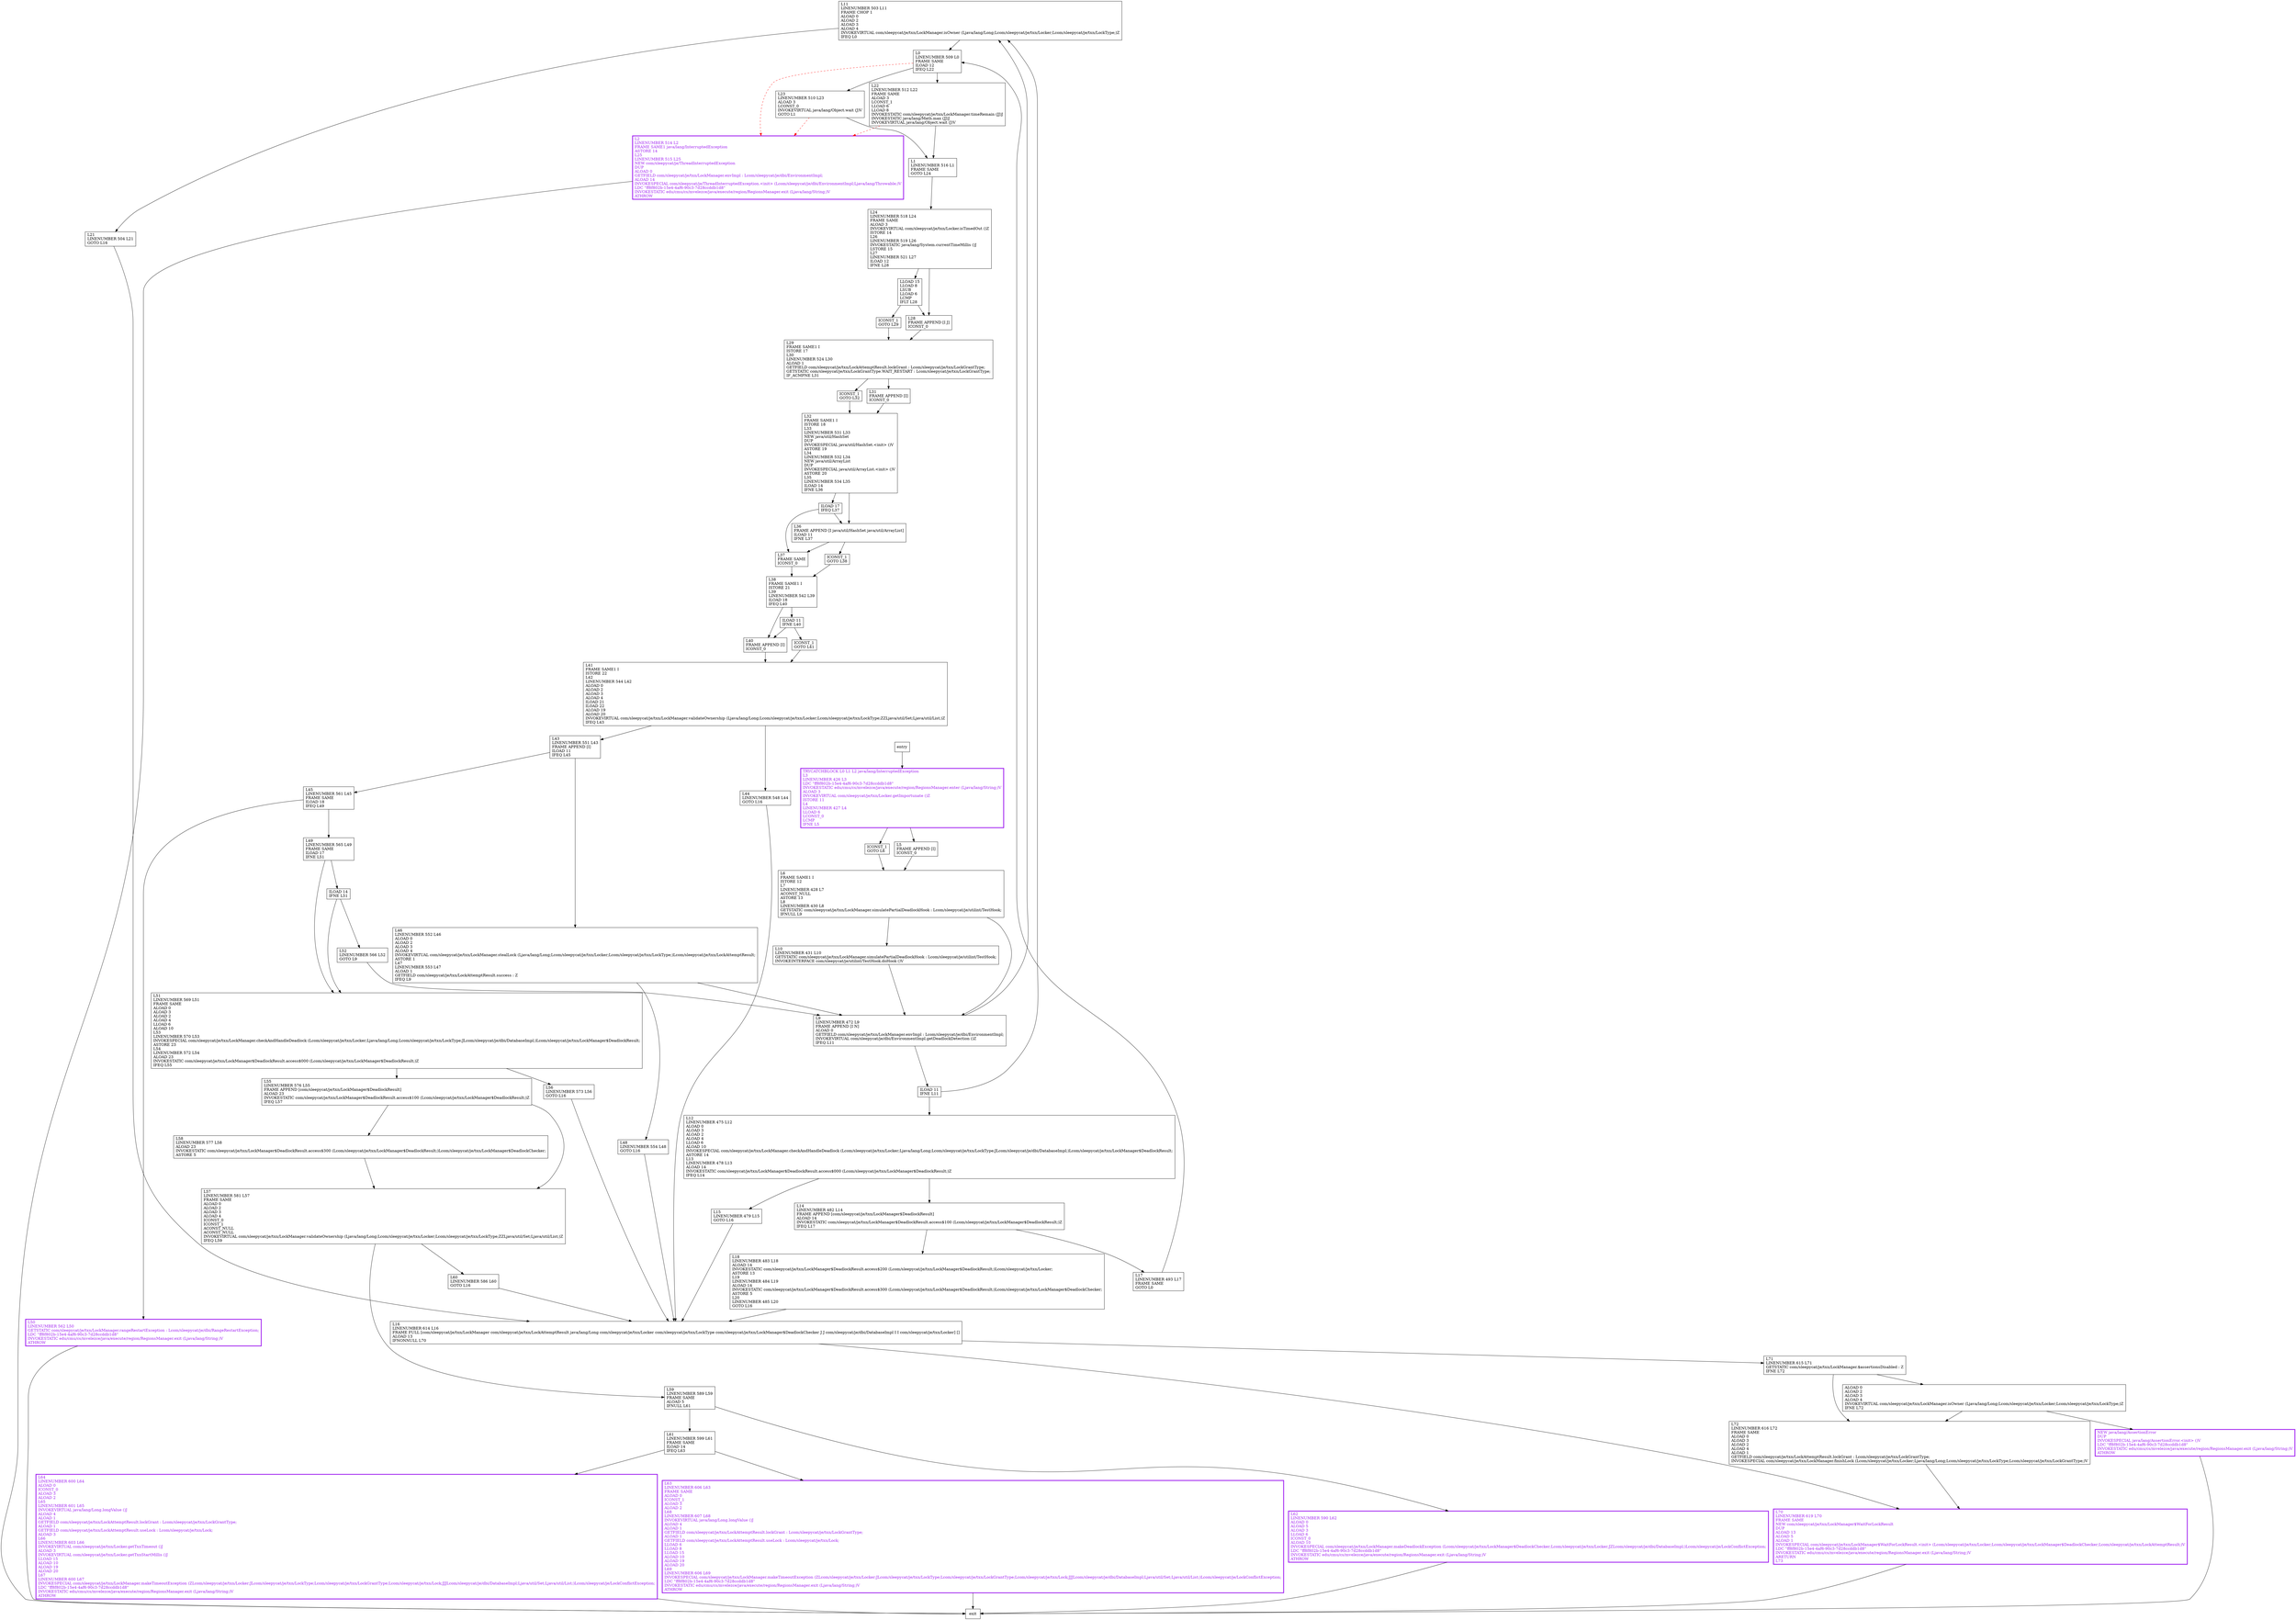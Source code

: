 digraph waitForLock {
node [shape=record];
2036677496 [label="L11\lLINENUMBER 503 L11\lFRAME CHOP 1\lALOAD 0\lALOAD 2\lALOAD 3\lALOAD 4\lINVOKEVIRTUAL com/sleepycat/je/txn/LockManager.isOwner (Ljava/lang/Long;Lcom/sleepycat/je/txn/Locker;Lcom/sleepycat/je/txn/LockType;)Z\lIFEQ L0\l"];
931551444 [label="L10\lLINENUMBER 431 L10\lGETSTATIC com/sleepycat/je/txn/LockManager.simulatePartialDeadlockHook : Lcom/sleepycat/je/utilint/TestHook;\lINVOKEINTERFACE com/sleepycat/je/utilint/TestHook.doHook ()V\l"];
752961528 [label="L37\lFRAME SAME\lICONST_0\l"];
1508707860 [label="ICONST_1\lGOTO L32\l"];
25504187 [label="ILOAD 11\lIFNE L40\l"];
1226391601 [label="L44\lLINENUMBER 548 L44\lGOTO L16\l"];
752653449 [label="L2\lLINENUMBER 514 L2\lFRAME SAME1 java/lang/InterruptedException\lASTORE 14\lL25\lLINENUMBER 515 L25\lNEW com/sleepycat/je/ThreadInterruptedException\lDUP\lALOAD 0\lGETFIELD com/sleepycat/je/txn/LockManager.envImpl : Lcom/sleepycat/je/dbi/EnvironmentImpl;\lALOAD 14\lINVOKESPECIAL com/sleepycat/je/ThreadInterruptedException.\<init\> (Lcom/sleepycat/je/dbi/EnvironmentImpl;Ljava/lang/Throwable;)V\lLDC \"ff8f802b-15e4-4af6-90c3-7d28ccddb1d8\"\lINVOKESTATIC edu/cmu/cs/mvelezce/java/execute/region/RegionsManager.exit (Ljava/lang/String;)V\lATHROW\l"];
2142696311 [label="L6\lFRAME SAME1 I\lISTORE 12\lL7\lLINENUMBER 428 L7\lACONST_NULL\lASTORE 13\lL8\lLINENUMBER 430 L8\lGETSTATIC com/sleepycat/je/txn/LockManager.simulatePartialDeadlockHook : Lcom/sleepycat/je/utilint/TestHook;\lIFNULL L9\l"];
1903497226 [label="L21\lLINENUMBER 504 L21\lGOTO L16\l"];
403486260 [label="L32\lFRAME SAME1 I\lISTORE 18\lL33\lLINENUMBER 531 L33\lNEW java/util/HashSet\lDUP\lINVOKESPECIAL java/util/HashSet.\<init\> ()V\lASTORE 19\lL34\lLINENUMBER 532 L34\lNEW java/util/ArrayList\lDUP\lINVOKESPECIAL java/util/ArrayList.\<init\> ()V\lASTORE 20\lL35\lLINENUMBER 534 L35\lILOAD 14\lIFNE L36\l"];
1180770491 [label="L56\lLINENUMBER 573 L56\lGOTO L16\l"];
1841749330 [label="L49\lLINENUMBER 565 L49\lFRAME SAME\lILOAD 17\lIFNE L51\l"];
861356951 [label="L57\lLINENUMBER 581 L57\lFRAME SAME\lALOAD 0\lALOAD 2\lALOAD 3\lALOAD 4\lICONST_0\lICONST_1\lACONST_NULL\lACONST_NULL\lINVOKEVIRTUAL com/sleepycat/je/txn/LockManager.validateOwnership (Ljava/lang/Long;Lcom/sleepycat/je/txn/Locker;Lcom/sleepycat/je/txn/LockType;ZZLjava/util/Set;Ljava/util/List;)Z\lIFEQ L59\l"];
670920948 [label="L40\lFRAME APPEND [I]\lICONST_0\l"];
1055422833 [label="L45\lLINENUMBER 561 L45\lFRAME SAME\lILOAD 18\lIFEQ L49\l"];
1200832688 [label="L29\lFRAME SAME1 I\lISTORE 17\lL30\lLINENUMBER 524 L30\lALOAD 1\lGETFIELD com/sleepycat/je/txn/LockAttemptResult.lockGrant : Lcom/sleepycat/je/txn/LockGrantType;\lGETSTATIC com/sleepycat/je/txn/LockGrantType.WAIT_RESTART : Lcom/sleepycat/je/txn/LockGrantType;\lIF_ACMPNE L31\l"];
2043168388 [label="ICONST_1\lGOTO L41\l"];
1361180998 [label="ICONST_1\lGOTO L38\l"];
927487234 [label="L1\lLINENUMBER 516 L1\lFRAME SAME\lGOTO L24\l"];
66991436 [label="L70\lLINENUMBER 619 L70\lFRAME SAME\lNEW com/sleepycat/je/txn/LockManager$WaitForLockResult\lDUP\lALOAD 13\lALOAD 5\lALOAD 1\lINVOKESPECIAL com/sleepycat/je/txn/LockManager$WaitForLockResult.\<init\> (Lcom/sleepycat/je/txn/Locker;Lcom/sleepycat/je/txn/LockManager$DeadlockChecker;Lcom/sleepycat/je/txn/LockAttemptResult;)V\lLDC \"ff8f802b-15e4-4af6-90c3-7d28ccddb1d8\"\lINVOKESTATIC edu/cmu/cs/mvelezce/java/execute/region/RegionsManager.exit (Ljava/lang/String;)V\lARETURN\lL73\l"];
170088308 [label="L5\lFRAME APPEND [I]\lICONST_0\l"];
1296929778 [label="ILOAD 14\lIFNE L51\l"];
372964164 [label="L52\lLINENUMBER 566 L52\lGOTO L9\l"];
1040185254 [label="L71\lLINENUMBER 615 L71\lGETSTATIC com/sleepycat/je/txn/LockManager.$assertionsDisabled : Z\lIFNE L72\l"];
1244566079 [label="L61\lLINENUMBER 599 L61\lFRAME SAME\lILOAD 14\lIFEQ L63\l"];
2143841995 [label="L16\lLINENUMBER 614 L16\lFRAME FULL [com/sleepycat/je/txn/LockManager com/sleepycat/je/txn/LockAttemptResult java/lang/Long com/sleepycat/je/txn/Locker com/sleepycat/je/txn/LockType com/sleepycat/je/txn/LockManager$DeadlockChecker J J com/sleepycat/je/dbi/DatabaseImpl I I com/sleepycat/je/txn/Locker] []\lALOAD 13\lIFNONNULL L70\l"];
2082511992 [label="L12\lLINENUMBER 475 L12\lALOAD 0\lALOAD 3\lALOAD 2\lALOAD 4\lLLOAD 6\lALOAD 10\lINVOKESPECIAL com/sleepycat/je/txn/LockManager.checkAndHandleDeadlock (Lcom/sleepycat/je/txn/Locker;Ljava/lang/Long;Lcom/sleepycat/je/txn/LockType;JLcom/sleepycat/je/dbi/DatabaseImpl;)Lcom/sleepycat/je/txn/LockManager$DeadlockResult;\lASTORE 14\lL13\lLINENUMBER 478 L13\lALOAD 14\lINVOKESTATIC com/sleepycat/je/txn/LockManager$DeadlockResult.access$000 (Lcom/sleepycat/je/txn/LockManager$DeadlockResult;)Z\lIFEQ L14\l"];
40482931 [label="L60\lLINENUMBER 586 L60\lGOTO L16\l"];
799424188 [label="L14\lLINENUMBER 482 L14\lFRAME APPEND [com/sleepycat/je/txn/LockManager$DeadlockResult]\lALOAD 14\lINVOKESTATIC com/sleepycat/je/txn/LockManager$DeadlockResult.access$100 (Lcom/sleepycat/je/txn/LockManager$DeadlockResult;)Z\lIFEQ L17\l"];
2073871397 [label="ALOAD 0\lALOAD 2\lALOAD 3\lALOAD 4\lINVOKEVIRTUAL com/sleepycat/je/txn/LockManager.isOwner (Ljava/lang/Long;Lcom/sleepycat/je/txn/Locker;Lcom/sleepycat/je/txn/LockType;)Z\lIFNE L72\l"];
1643738436 [label="L41\lFRAME SAME1 I\lISTORE 22\lL42\lLINENUMBER 544 L42\lALOAD 0\lALOAD 2\lALOAD 3\lALOAD 4\lILOAD 21\lILOAD 22\lALOAD 19\lALOAD 20\lINVOKEVIRTUAL com/sleepycat/je/txn/LockManager.validateOwnership (Ljava/lang/Long;Lcom/sleepycat/je/txn/Locker;Lcom/sleepycat/je/txn/LockType;ZZLjava/util/Set;Ljava/util/List;)Z\lIFEQ L43\l"];
2096941502 [label="L59\lLINENUMBER 589 L59\lFRAME SAME\lALOAD 5\lIFNULL L61\l"];
394967750 [label="L48\lLINENUMBER 554 L48\lGOTO L16\l"];
278397546 [label="L50\lLINENUMBER 562 L50\lGETSTATIC com/sleepycat/je/txn/LockManager.rangeRestartException : Lcom/sleepycat/je/dbi/RangeRestartException;\lLDC \"ff8f802b-15e4-4af6-90c3-7d28ccddb1d8\"\lINVOKESTATIC edu/cmu/cs/mvelezce/java/execute/region/RegionsManager.exit (Ljava/lang/String;)V\lATHROW\l"];
483298730 [label="L15\lLINENUMBER 479 L15\lGOTO L16\l"];
830495604 [label="ILOAD 11\lIFNE L11\l"];
1823610697 [label="TRYCATCHBLOCK L0 L1 L2 java/lang/InterruptedException\lL3\lLINENUMBER 426 L3\lLDC \"ff8f802b-15e4-4af6-90c3-7d28ccddb1d8\"\lINVOKESTATIC edu/cmu/cs/mvelezce/java/execute/region/RegionsManager.enter (Ljava/lang/String;)V\lALOAD 3\lINVOKEVIRTUAL com/sleepycat/je/txn/Locker.getImportunate ()Z\lISTORE 11\lL4\lLINENUMBER 427 L4\lLLOAD 6\lLCONST_0\lLCMP\lIFNE L5\l"];
1449635229 [label="LLOAD 15\lLLOAD 8\lLSUB\lLLOAD 6\lLCMP\lIFLT L28\l"];
336689341 [label="L46\lLINENUMBER 552 L46\lALOAD 0\lALOAD 2\lALOAD 3\lALOAD 4\lINVOKEVIRTUAL com/sleepycat/je/txn/LockManager.stealLock (Ljava/lang/Long;Lcom/sleepycat/je/txn/Locker;Lcom/sleepycat/je/txn/LockType;)Lcom/sleepycat/je/txn/LockAttemptResult;\lASTORE 1\lL47\lLINENUMBER 553 L47\lALOAD 1\lGETFIELD com/sleepycat/je/txn/LockAttemptResult.success : Z\lIFEQ L9\l"];
1342505981 [label="L64\lLINENUMBER 600 L64\lALOAD 0\lICONST_0\lALOAD 3\lALOAD 2\lL65\lLINENUMBER 601 L65\lINVOKEVIRTUAL java/lang/Long.longValue ()J\lALOAD 4\lALOAD 1\lGETFIELD com/sleepycat/je/txn/LockAttemptResult.lockGrant : Lcom/sleepycat/je/txn/LockGrantType;\lALOAD 1\lGETFIELD com/sleepycat/je/txn/LockAttemptResult.useLock : Lcom/sleepycat/je/txn/Lock;\lALOAD 3\lL66\lLINENUMBER 603 L66\lINVOKEVIRTUAL com/sleepycat/je/txn/Locker.getTxnTimeout ()J\lALOAD 3\lINVOKEVIRTUAL com/sleepycat/je/txn/Locker.getTxnStartMillis ()J\lLLOAD 15\lALOAD 10\lALOAD 19\lALOAD 20\lL67\lLINENUMBER 600 L67\lINVOKESPECIAL com/sleepycat/je/txn/LockManager.makeTimeoutException (ZLcom/sleepycat/je/txn/Locker;JLcom/sleepycat/je/txn/LockType;Lcom/sleepycat/je/txn/LockGrantType;Lcom/sleepycat/je/txn/Lock;JJJLcom/sleepycat/je/dbi/DatabaseImpl;Ljava/util/Set;Ljava/util/List;)Lcom/sleepycat/je/LockConflictException;\lLDC \"ff8f802b-15e4-4af6-90c3-7d28ccddb1d8\"\lINVOKESTATIC edu/cmu/cs/mvelezce/java/execute/region/RegionsManager.exit (Ljava/lang/String;)V\lATHROW\l"];
848124913 [label="L31\lFRAME APPEND [I]\lICONST_0\l"];
1344853508 [label="ICONST_1\lGOTO L6\l"];
1308067545 [label="L23\lLINENUMBER 510 L23\lALOAD 3\lLCONST_0\lINVOKEVIRTUAL java/lang/Object.wait (J)V\lGOTO L1\l"];
2122030197 [label="L24\lLINENUMBER 518 L24\lFRAME SAME\lALOAD 3\lINVOKEVIRTUAL com/sleepycat/je/txn/Locker.isTimedOut ()Z\lISTORE 14\lL26\lLINENUMBER 519 L26\lINVOKESTATIC java/lang/System.currentTimeMillis ()J\lLSTORE 15\lL27\lLINENUMBER 521 L27\lILOAD 12\lIFNE L28\l"];
257115220 [label="L51\lLINENUMBER 569 L51\lFRAME SAME\lALOAD 0\lALOAD 3\lALOAD 2\lALOAD 4\lLLOAD 6\lALOAD 10\lL53\lLINENUMBER 570 L53\lINVOKESPECIAL com/sleepycat/je/txn/LockManager.checkAndHandleDeadlock (Lcom/sleepycat/je/txn/Locker;Ljava/lang/Long;Lcom/sleepycat/je/txn/LockType;JLcom/sleepycat/je/dbi/DatabaseImpl;)Lcom/sleepycat/je/txn/LockManager$DeadlockResult;\lASTORE 23\lL54\lLINENUMBER 572 L54\lALOAD 23\lINVOKESTATIC com/sleepycat/je/txn/LockManager$DeadlockResult.access$000 (Lcom/sleepycat/je/txn/LockManager$DeadlockResult;)Z\lIFEQ L55\l"];
1920366150 [label="L58\lLINENUMBER 577 L58\lALOAD 23\lINVOKESTATIC com/sleepycat/je/txn/LockManager$DeadlockResult.access$300 (Lcom/sleepycat/je/txn/LockManager$DeadlockResult;)Lcom/sleepycat/je/txn/LockManager$DeadlockChecker;\lASTORE 5\l"];
1953220695 [label="ILOAD 17\lIFEQ L37\l"];
87024438 [label="L43\lLINENUMBER 551 L43\lFRAME APPEND [I]\lILOAD 11\lIFEQ L45\l"];
534807470 [label="L63\lLINENUMBER 606 L63\lFRAME SAME\lALOAD 0\lICONST_1\lALOAD 3\lALOAD 2\lL68\lLINENUMBER 607 L68\lINVOKEVIRTUAL java/lang/Long.longValue ()J\lALOAD 4\lALOAD 1\lGETFIELD com/sleepycat/je/txn/LockAttemptResult.lockGrant : Lcom/sleepycat/je/txn/LockGrantType;\lALOAD 1\lGETFIELD com/sleepycat/je/txn/LockAttemptResult.useLock : Lcom/sleepycat/je/txn/Lock;\lLLOAD 6\lLLOAD 8\lLLOAD 15\lALOAD 10\lALOAD 19\lALOAD 20\lL69\lLINENUMBER 606 L69\lINVOKESPECIAL com/sleepycat/je/txn/LockManager.makeTimeoutException (ZLcom/sleepycat/je/txn/Locker;JLcom/sleepycat/je/txn/LockType;Lcom/sleepycat/je/txn/LockGrantType;Lcom/sleepycat/je/txn/Lock;JJJLcom/sleepycat/je/dbi/DatabaseImpl;Ljava/util/Set;Ljava/util/List;)Lcom/sleepycat/je/LockConflictException;\lLDC \"ff8f802b-15e4-4af6-90c3-7d28ccddb1d8\"\lINVOKESTATIC edu/cmu/cs/mvelezce/java/execute/region/RegionsManager.exit (Ljava/lang/String;)V\lATHROW\l"];
1162339141 [label="L36\lFRAME APPEND [I java/util/HashSet java/util/ArrayList]\lILOAD 11\lIFNE L37\l"];
2135204527 [label="L0\lLINENUMBER 509 L0\lFRAME SAME\lILOAD 12\lIFEQ L22\l"];
730232300 [label="L38\lFRAME SAME1 I\lISTORE 21\lL39\lLINENUMBER 542 L39\lILOAD 18\lIFEQ L40\l"];
578440293 [label="NEW java/lang/AssertionError\lDUP\lINVOKESPECIAL java/lang/AssertionError.\<init\> ()V\lLDC \"ff8f802b-15e4-4af6-90c3-7d28ccddb1d8\"\lINVOKESTATIC edu/cmu/cs/mvelezce/java/execute/region/RegionsManager.exit (Ljava/lang/String;)V\lATHROW\l"];
1705635908 [label="ICONST_1\lGOTO L29\l"];
668411632 [label="L28\lFRAME APPEND [I J]\lICONST_0\l"];
1441583679 [label="L22\lLINENUMBER 512 L22\lFRAME SAME\lALOAD 3\lLCONST_1\lLLOAD 6\lLLOAD 8\lINVOKESTATIC com/sleepycat/je/txn/LockManager.timeRemain (JJ)J\lINVOKESTATIC java/lang/Math.max (JJ)J\lINVOKEVIRTUAL java/lang/Object.wait (J)V\l"];
133430806 [label="L17\lLINENUMBER 493 L17\lFRAME SAME\lGOTO L0\l"];
1874366623 [label="L18\lLINENUMBER 483 L18\lALOAD 14\lINVOKESTATIC com/sleepycat/je/txn/LockManager$DeadlockResult.access$200 (Lcom/sleepycat/je/txn/LockManager$DeadlockResult;)Lcom/sleepycat/je/txn/Locker;\lASTORE 13\lL19\lLINENUMBER 484 L19\lALOAD 14\lINVOKESTATIC com/sleepycat/je/txn/LockManager$DeadlockResult.access$300 (Lcom/sleepycat/je/txn/LockManager$DeadlockResult;)Lcom/sleepycat/je/txn/LockManager$DeadlockChecker;\lASTORE 5\lL20\lLINENUMBER 485 L20\lGOTO L16\l"];
1401269703 [label="L55\lLINENUMBER 576 L55\lFRAME APPEND [com/sleepycat/je/txn/LockManager$DeadlockResult]\lALOAD 23\lINVOKESTATIC com/sleepycat/je/txn/LockManager$DeadlockResult.access$100 (Lcom/sleepycat/je/txn/LockManager$DeadlockResult;)Z\lIFEQ L57\l"];
1131166270 [label="L62\lLINENUMBER 590 L62\lALOAD 0\lALOAD 5\lALOAD 3\lLLOAD 6\lICONST_0\lALOAD 10\lINVOKESPECIAL com/sleepycat/je/txn/LockManager.makeDeadlockException (Lcom/sleepycat/je/txn/LockManager$DeadlockChecker;Lcom/sleepycat/je/txn/Locker;JZLcom/sleepycat/je/dbi/DatabaseImpl;)Lcom/sleepycat/je/LockConflictException;\lLDC \"ff8f802b-15e4-4af6-90c3-7d28ccddb1d8\"\lINVOKESTATIC edu/cmu/cs/mvelezce/java/execute/region/RegionsManager.exit (Ljava/lang/String;)V\lATHROW\l"];
1618658571 [label="L72\lLINENUMBER 616 L72\lFRAME SAME\lALOAD 0\lALOAD 3\lALOAD 2\lALOAD 4\lALOAD 1\lGETFIELD com/sleepycat/je/txn/LockAttemptResult.lockGrant : Lcom/sleepycat/je/txn/LockGrantType;\lINVOKESPECIAL com/sleepycat/je/txn/LockManager.finishLock (Lcom/sleepycat/je/txn/Locker;Ljava/lang/Long;Lcom/sleepycat/je/txn/LockType;Lcom/sleepycat/je/txn/LockGrantType;)V\l"];
554184918 [label="L9\lLINENUMBER 472 L9\lFRAME APPEND [I N]\lALOAD 0\lGETFIELD com/sleepycat/je/txn/LockManager.envImpl : Lcom/sleepycat/je/dbi/EnvironmentImpl;\lINVOKEVIRTUAL com/sleepycat/je/dbi/EnvironmentImpl.getDeadlockDetection ()Z\lIFEQ L11\l"];
entry;
exit;
2036677496 -> 2135204527
2036677496 -> 1903497226
931551444 -> 554184918
752961528 -> 730232300
1508707860 -> 403486260
25504187 -> 670920948
25504187 -> 2043168388
1226391601 -> 2143841995
752653449 -> exit
2142696311 -> 931551444
2142696311 -> 554184918
1903497226 -> 2143841995
403486260 -> 1953220695
403486260 -> 1162339141
1180770491 -> 2143841995
1841749330 -> 257115220
1841749330 -> 1296929778
861356951 -> 2096941502
861356951 -> 40482931
670920948 -> 1643738436
1055422833 -> 278397546
1055422833 -> 1841749330
1200832688 -> 1508707860
1200832688 -> 848124913
2043168388 -> 1643738436
1361180998 -> 730232300
927487234 -> 2122030197
66991436 -> exit
170088308 -> 2142696311
1296929778 -> 257115220
1296929778 -> 372964164
372964164 -> 554184918
1040185254 -> 2073871397
1040185254 -> 1618658571
1244566079 -> 1342505981
1244566079 -> 534807470
entry -> 1823610697
2143841995 -> 66991436
2143841995 -> 1040185254
2082511992 -> 483298730
2082511992 -> 799424188
40482931 -> 2143841995
799424188 -> 133430806
799424188 -> 1874366623
2073871397 -> 578440293
2073871397 -> 1618658571
1643738436 -> 1226391601
1643738436 -> 87024438
2096941502 -> 1131166270
2096941502 -> 1244566079
394967750 -> 2143841995
278397546 -> exit
483298730 -> 2143841995
830495604 -> 2036677496
830495604 -> 2082511992
1823610697 -> 170088308
1823610697 -> 1344853508
1449635229 -> 1705635908
1449635229 -> 668411632
336689341 -> 394967750
336689341 -> 554184918
1342505981 -> exit
848124913 -> 403486260
1344853508 -> 2142696311
1308067545 -> 927487234
1308067545 -> 752653449 [style=dashed, color=red]
2122030197 -> 668411632
2122030197 -> 1449635229
257115220 -> 1180770491
257115220 -> 1401269703
1920366150 -> 861356951
1953220695 -> 752961528
1953220695 -> 1162339141
87024438 -> 1055422833
87024438 -> 336689341
534807470 -> exit
1162339141 -> 1361180998
1162339141 -> 752961528
2135204527 -> 1441583679
2135204527 -> 752653449 [style=dashed, color=red]
2135204527 -> 1308067545
730232300 -> 670920948
730232300 -> 25504187
578440293 -> exit
1705635908 -> 1200832688
668411632 -> 1200832688
1441583679 -> 927487234
1441583679 -> 752653449 [style=dashed, color=red]
133430806 -> 2135204527
1874366623 -> 2143841995
1401269703 -> 861356951
1401269703 -> 1920366150
1131166270 -> exit
1618658571 -> 66991436
554184918 -> 2036677496
554184918 -> 830495604
578440293[fontcolor="purple", penwidth=3, color="purple"];
278397546[fontcolor="purple", penwidth=3, color="purple"];
66991436[fontcolor="purple", penwidth=3, color="purple"];
1823610697[fontcolor="purple", penwidth=3, color="purple"];
752653449[fontcolor="purple", penwidth=3, color="purple"];
1342505981[fontcolor="purple", penwidth=3, color="purple"];
534807470[fontcolor="purple", penwidth=3, color="purple"];
1131166270[fontcolor="purple", penwidth=3, color="purple"];
}
